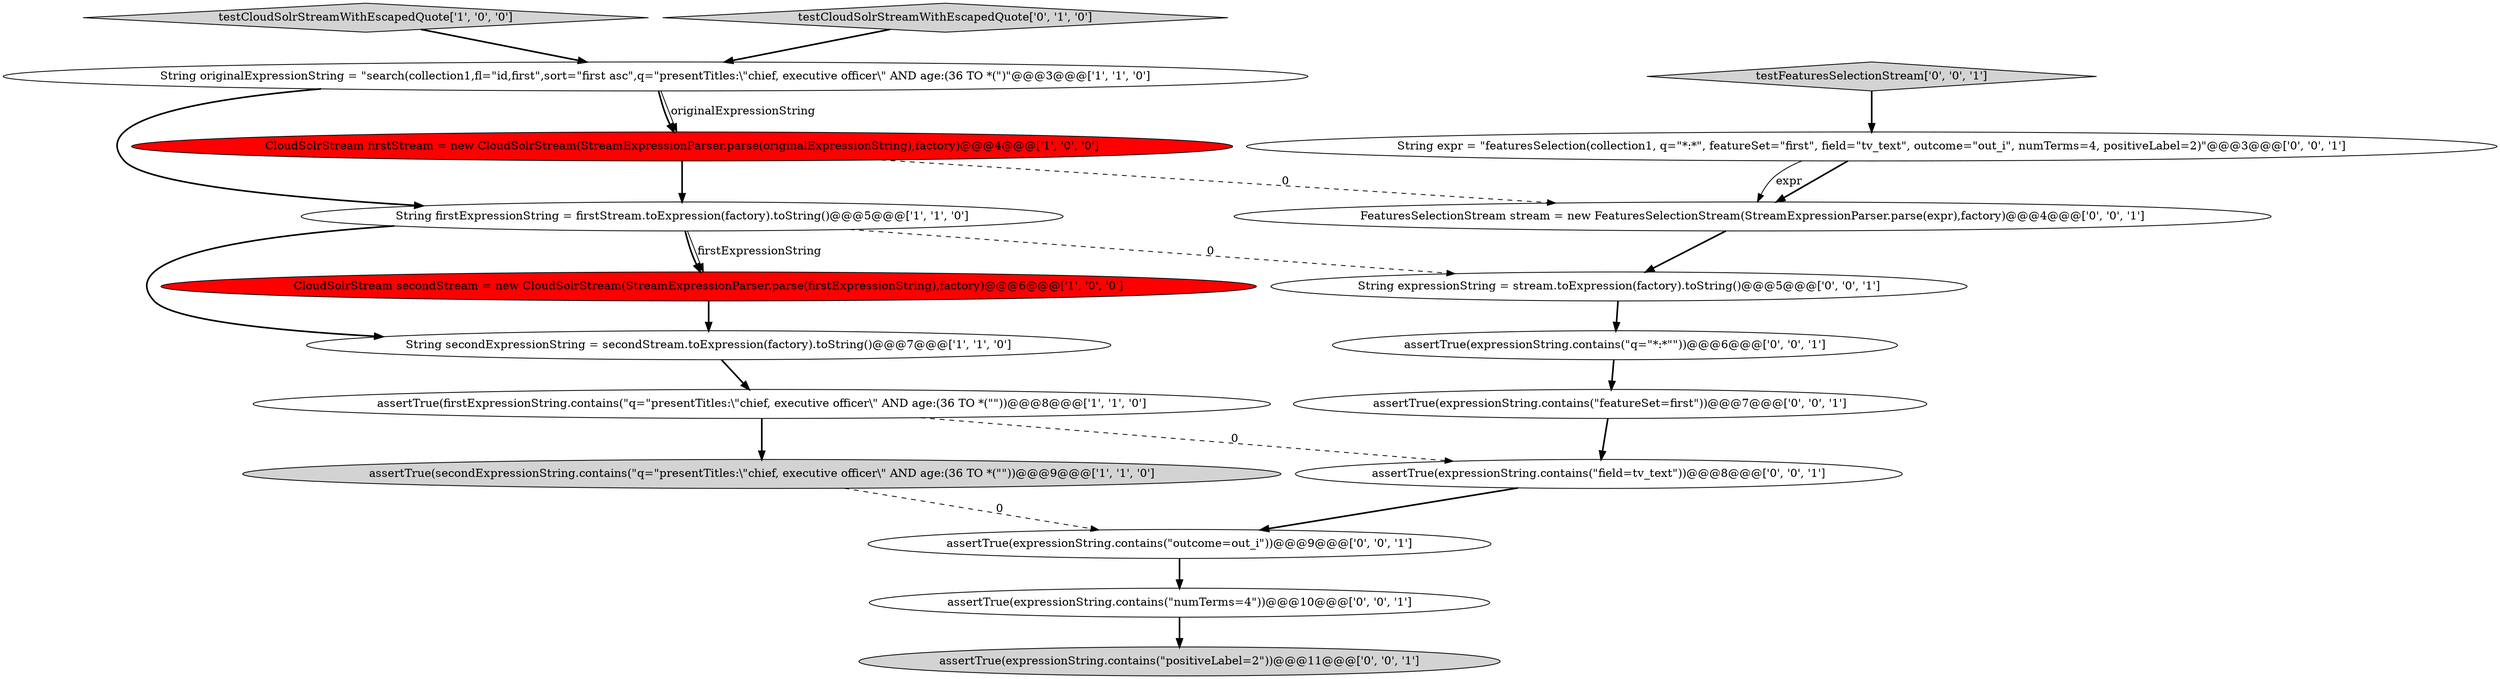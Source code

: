 digraph {
2 [style = filled, label = "CloudSolrStream firstStream = new CloudSolrStream(StreamExpressionParser.parse(originalExpressionString),factory)@@@4@@@['1', '0', '0']", fillcolor = red, shape = ellipse image = "AAA1AAABBB1BBB"];
5 [style = filled, label = "CloudSolrStream secondStream = new CloudSolrStream(StreamExpressionParser.parse(firstExpressionString),factory)@@@6@@@['1', '0', '0']", fillcolor = red, shape = ellipse image = "AAA1AAABBB1BBB"];
3 [style = filled, label = "String originalExpressionString = \"search(collection1,fl=\"id,first\",sort=\"first asc\",q=\"presentTitles:\\\"chief, executive officer\\\" AND age:(36 TO *(\")\"@@@3@@@['1', '1', '0']", fillcolor = white, shape = ellipse image = "AAA0AAABBB1BBB"];
7 [style = filled, label = "assertTrue(secondExpressionString.contains(\"q=\"presentTitles:\\\"chief, executive officer\\\" AND age:(36 TO *(\"\"))@@@9@@@['1', '1', '0']", fillcolor = lightgray, shape = ellipse image = "AAA0AAABBB1BBB"];
15 [style = filled, label = "String expressionString = stream.toExpression(factory).toString()@@@5@@@['0', '0', '1']", fillcolor = white, shape = ellipse image = "AAA0AAABBB3BBB"];
6 [style = filled, label = "assertTrue(firstExpressionString.contains(\"q=\"presentTitles:\\\"chief, executive officer\\\" AND age:(36 TO *(\"\"))@@@8@@@['1', '1', '0']", fillcolor = white, shape = ellipse image = "AAA0AAABBB1BBB"];
1 [style = filled, label = "testCloudSolrStreamWithEscapedQuote['1', '0', '0']", fillcolor = lightgray, shape = diamond image = "AAA0AAABBB1BBB"];
11 [style = filled, label = "assertTrue(expressionString.contains(\"positiveLabel=2\"))@@@11@@@['0', '0', '1']", fillcolor = lightgray, shape = ellipse image = "AAA0AAABBB3BBB"];
10 [style = filled, label = "assertTrue(expressionString.contains(\"outcome=out_i\"))@@@9@@@['0', '0', '1']", fillcolor = white, shape = ellipse image = "AAA0AAABBB3BBB"];
13 [style = filled, label = "assertTrue(expressionString.contains(\"numTerms=4\"))@@@10@@@['0', '0', '1']", fillcolor = white, shape = ellipse image = "AAA0AAABBB3BBB"];
9 [style = filled, label = "String expr = \"featuresSelection(collection1, q=\"*:*\", featureSet=\"first\", field=\"tv_text\", outcome=\"out_i\", numTerms=4, positiveLabel=2)\"@@@3@@@['0', '0', '1']", fillcolor = white, shape = ellipse image = "AAA0AAABBB3BBB"];
14 [style = filled, label = "assertTrue(expressionString.contains(\"featureSet=first\"))@@@7@@@['0', '0', '1']", fillcolor = white, shape = ellipse image = "AAA0AAABBB3BBB"];
16 [style = filled, label = "FeaturesSelectionStream stream = new FeaturesSelectionStream(StreamExpressionParser.parse(expr),factory)@@@4@@@['0', '0', '1']", fillcolor = white, shape = ellipse image = "AAA0AAABBB3BBB"];
18 [style = filled, label = "assertTrue(expressionString.contains(\"field=tv_text\"))@@@8@@@['0', '0', '1']", fillcolor = white, shape = ellipse image = "AAA0AAABBB3BBB"];
0 [style = filled, label = "String secondExpressionString = secondStream.toExpression(factory).toString()@@@7@@@['1', '1', '0']", fillcolor = white, shape = ellipse image = "AAA0AAABBB1BBB"];
4 [style = filled, label = "String firstExpressionString = firstStream.toExpression(factory).toString()@@@5@@@['1', '1', '0']", fillcolor = white, shape = ellipse image = "AAA0AAABBB1BBB"];
8 [style = filled, label = "testCloudSolrStreamWithEscapedQuote['0', '1', '0']", fillcolor = lightgray, shape = diamond image = "AAA0AAABBB2BBB"];
12 [style = filled, label = "testFeaturesSelectionStream['0', '0', '1']", fillcolor = lightgray, shape = diamond image = "AAA0AAABBB3BBB"];
17 [style = filled, label = "assertTrue(expressionString.contains(\"q=\"*:*\"\"))@@@6@@@['0', '0', '1']", fillcolor = white, shape = ellipse image = "AAA0AAABBB3BBB"];
16->15 [style = bold, label=""];
3->2 [style = solid, label="originalExpressionString"];
0->6 [style = bold, label=""];
8->3 [style = bold, label=""];
1->3 [style = bold, label=""];
4->5 [style = solid, label="firstExpressionString"];
12->9 [style = bold, label=""];
2->4 [style = bold, label=""];
3->4 [style = bold, label=""];
13->11 [style = bold, label=""];
9->16 [style = bold, label=""];
4->0 [style = bold, label=""];
9->16 [style = solid, label="expr"];
6->18 [style = dashed, label="0"];
15->17 [style = bold, label=""];
3->2 [style = bold, label=""];
5->0 [style = bold, label=""];
18->10 [style = bold, label=""];
10->13 [style = bold, label=""];
17->14 [style = bold, label=""];
4->15 [style = dashed, label="0"];
2->16 [style = dashed, label="0"];
7->10 [style = dashed, label="0"];
14->18 [style = bold, label=""];
6->7 [style = bold, label=""];
4->5 [style = bold, label=""];
}
